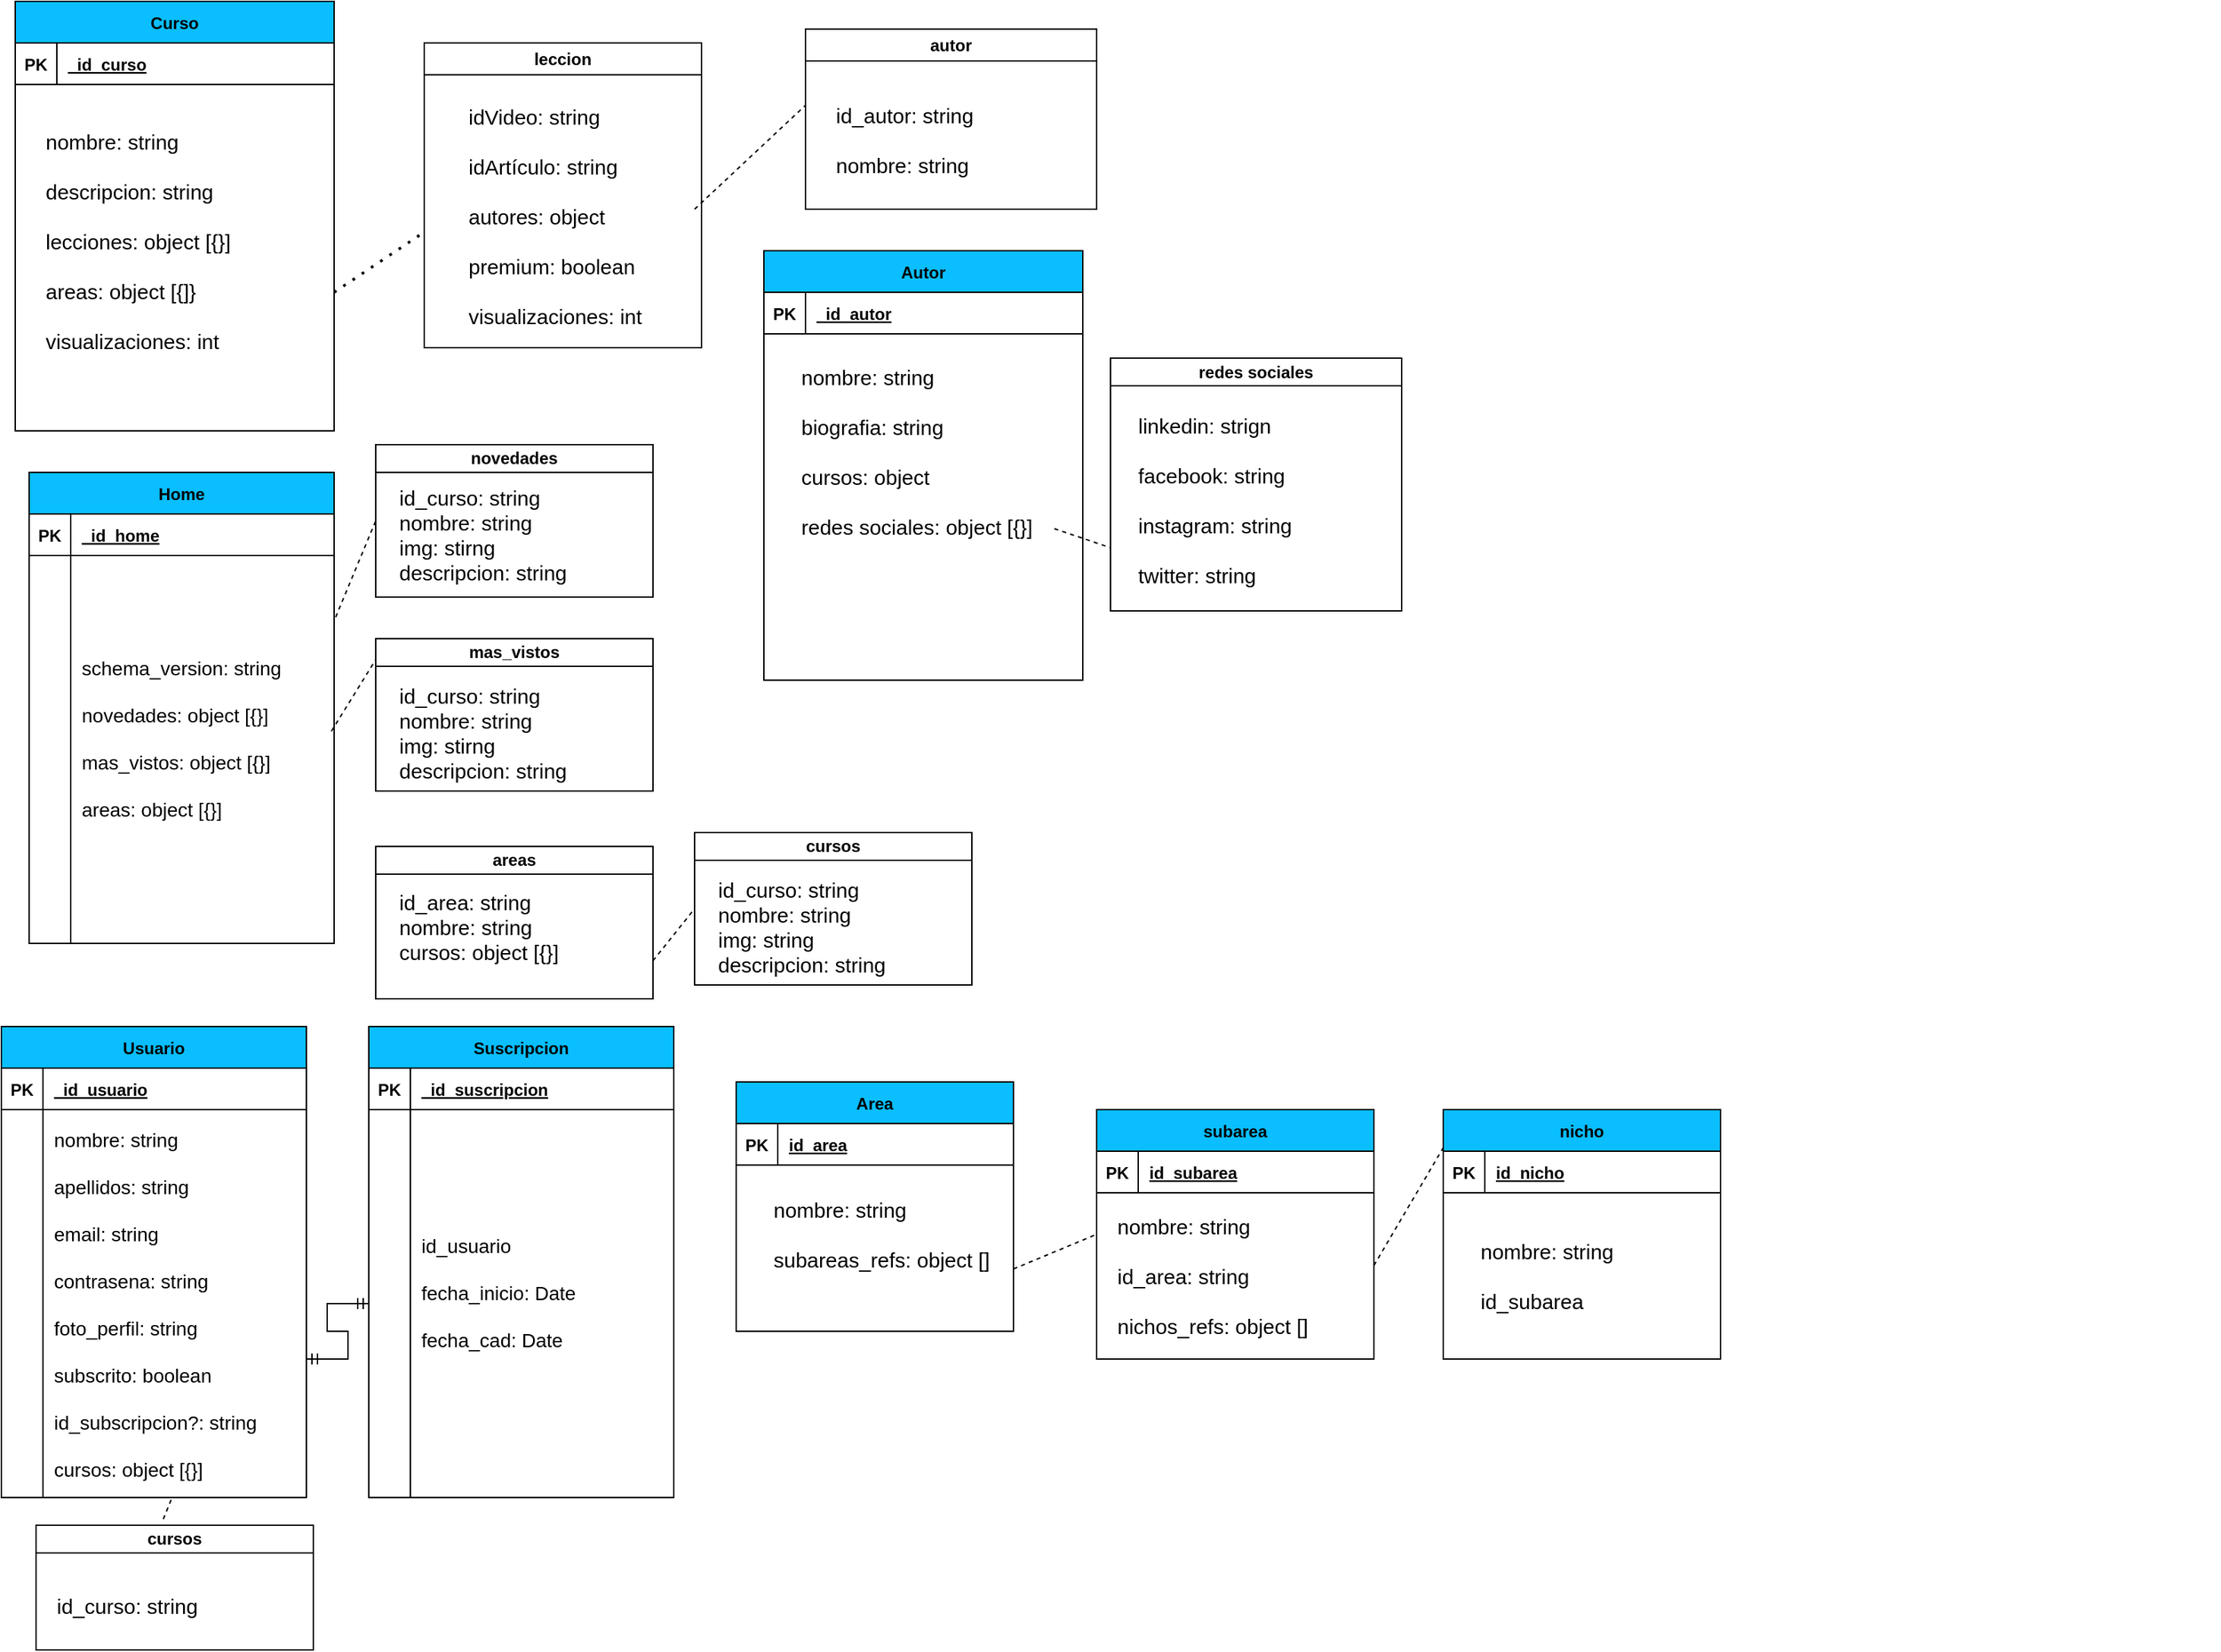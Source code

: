 <mxfile version="21.5.0" type="github">
  <diagram id="R2lEEEUBdFMjLlhIrx00" name="Page-1">
    <mxGraphModel dx="2100" dy="1132" grid="1" gridSize="10" guides="1" tooltips="1" connect="1" arrows="1" fold="1" page="1" pageScale="1" pageWidth="850" pageHeight="1100" math="0" shadow="0" extFonts="Permanent Marker^https://fonts.googleapis.com/css?family=Permanent+Marker">
      <root>
        <mxCell id="0" />
        <mxCell id="1" parent="0" />
        <mxCell id="C-vyLk0tnHw3VtMMgP7b-23" value="Home" style="shape=table;startSize=30;container=1;collapsible=1;childLayout=tableLayout;fixedRows=1;rowLines=0;fontStyle=1;align=center;resizeLast=1;fillColor=#0ABEFF;" parent="1" vertex="1">
          <mxGeometry x="40" y="400" width="220" height="340" as="geometry" />
        </mxCell>
        <mxCell id="C-vyLk0tnHw3VtMMgP7b-24" value="" style="shape=partialRectangle;collapsible=0;dropTarget=0;pointerEvents=0;fillColor=none;points=[[0,0.5],[1,0.5]];portConstraint=eastwest;top=0;left=0;right=0;bottom=1;" parent="C-vyLk0tnHw3VtMMgP7b-23" vertex="1">
          <mxGeometry y="30" width="220" height="30" as="geometry" />
        </mxCell>
        <mxCell id="C-vyLk0tnHw3VtMMgP7b-25" value="PK" style="shape=partialRectangle;overflow=hidden;connectable=0;fillColor=none;top=0;left=0;bottom=0;right=0;fontStyle=1;" parent="C-vyLk0tnHw3VtMMgP7b-24" vertex="1">
          <mxGeometry width="30" height="30" as="geometry">
            <mxRectangle width="30" height="30" as="alternateBounds" />
          </mxGeometry>
        </mxCell>
        <mxCell id="C-vyLk0tnHw3VtMMgP7b-26" value="_id_home" style="shape=partialRectangle;overflow=hidden;connectable=0;fillColor=none;top=0;left=0;bottom=0;right=0;align=left;spacingLeft=6;fontStyle=5;" parent="C-vyLk0tnHw3VtMMgP7b-24" vertex="1">
          <mxGeometry x="30" width="190" height="30" as="geometry">
            <mxRectangle width="190" height="30" as="alternateBounds" />
          </mxGeometry>
        </mxCell>
        <mxCell id="C-vyLk0tnHw3VtMMgP7b-27" value="" style="shape=partialRectangle;collapsible=0;dropTarget=0;pointerEvents=0;fillColor=none;points=[[0,0.5],[1,0.5]];portConstraint=eastwest;top=0;left=0;right=0;bottom=0;" parent="C-vyLk0tnHw3VtMMgP7b-23" vertex="1">
          <mxGeometry y="60" width="220" height="280" as="geometry" />
        </mxCell>
        <mxCell id="C-vyLk0tnHw3VtMMgP7b-28" value="" style="shape=partialRectangle;overflow=hidden;connectable=0;fillColor=none;top=0;left=0;bottom=0;right=0;" parent="C-vyLk0tnHw3VtMMgP7b-27" vertex="1">
          <mxGeometry width="30" height="280" as="geometry">
            <mxRectangle width="30" height="280" as="alternateBounds" />
          </mxGeometry>
        </mxCell>
        <mxCell id="C-vyLk0tnHw3VtMMgP7b-29" value="schema_version: string&#xa;&#xa;novedades: object [{}]&#xa;&#xa;mas_vistos: object [{}]&#xa;&#xa;areas: object [{}]&#xa;" style="shape=partialRectangle;overflow=hidden;connectable=0;fillColor=none;top=0;left=0;bottom=0;right=0;align=left;spacingLeft=6;fontSize=14;" parent="C-vyLk0tnHw3VtMMgP7b-27" vertex="1">
          <mxGeometry x="30" width="190" height="280" as="geometry">
            <mxRectangle width="190" height="280" as="alternateBounds" />
          </mxGeometry>
        </mxCell>
        <mxCell id="8qSi8cnWLBB3AgYu86RJ-1" value="Curso" style="shape=table;startSize=30;container=1;collapsible=1;childLayout=tableLayout;fixedRows=1;rowLines=0;fontStyle=1;align=center;resizeLast=1;fillColor=#0ABEFF;" vertex="1" parent="1">
          <mxGeometry x="30" y="60" width="230" height="310" as="geometry" />
        </mxCell>
        <mxCell id="8qSi8cnWLBB3AgYu86RJ-2" value="" style="shape=partialRectangle;collapsible=0;dropTarget=0;pointerEvents=0;fillColor=none;points=[[0,0.5],[1,0.5]];portConstraint=eastwest;top=0;left=0;right=0;bottom=1;" vertex="1" parent="8qSi8cnWLBB3AgYu86RJ-1">
          <mxGeometry y="30" width="230" height="30" as="geometry" />
        </mxCell>
        <mxCell id="8qSi8cnWLBB3AgYu86RJ-3" value="PK" style="shape=partialRectangle;overflow=hidden;connectable=0;fillColor=none;top=0;left=0;bottom=0;right=0;fontStyle=1;" vertex="1" parent="8qSi8cnWLBB3AgYu86RJ-2">
          <mxGeometry width="30" height="30" as="geometry">
            <mxRectangle width="30" height="30" as="alternateBounds" />
          </mxGeometry>
        </mxCell>
        <mxCell id="8qSi8cnWLBB3AgYu86RJ-4" value="_id_curso" style="shape=partialRectangle;overflow=hidden;connectable=0;fillColor=none;top=0;left=0;bottom=0;right=0;align=left;spacingLeft=6;fontStyle=5;" vertex="1" parent="8qSi8cnWLBB3AgYu86RJ-2">
          <mxGeometry x="30" width="200" height="30" as="geometry">
            <mxRectangle width="200" height="30" as="alternateBounds" />
          </mxGeometry>
        </mxCell>
        <mxCell id="8qSi8cnWLBB3AgYu86RJ-27" value="&lt;font style=&quot;font-size: 15px;&quot;&gt;nombre: string&lt;br&gt;&lt;br&gt;descripcion: string&lt;br&gt;&lt;br&gt;lecciones: object [{}]&lt;br&gt;&lt;br&gt;areas: object [{]}&lt;br&gt;&lt;br&gt;visualizaciones: int&lt;br&gt;&lt;/font&gt;" style="text;html=1;strokeColor=none;fillColor=none;align=left;verticalAlign=middle;whiteSpace=wrap;rounded=0;" vertex="1" parent="1">
          <mxGeometry x="50" y="145" width="190" height="175" as="geometry" />
        </mxCell>
        <mxCell id="8qSi8cnWLBB3AgYu86RJ-28" value="" style="endArrow=none;dashed=1;html=1;dashPattern=1 3;strokeWidth=2;rounded=0;" edge="1" parent="1">
          <mxGeometry width="50" height="50" relative="1" as="geometry">
            <mxPoint x="260" y="270" as="sourcePoint" />
            <mxPoint x="325" y="226.559" as="targetPoint" />
          </mxGeometry>
        </mxCell>
        <mxCell id="8qSi8cnWLBB3AgYu86RJ-31" value="" style="endArrow=none;dashed=1;html=1;rounded=0;" edge="1" parent="1">
          <mxGeometry width="50" height="50" relative="1" as="geometry">
            <mxPoint x="520" y="210" as="sourcePoint" />
            <mxPoint x="600" y="135" as="targetPoint" />
          </mxGeometry>
        </mxCell>
        <mxCell id="8qSi8cnWLBB3AgYu86RJ-53" value="" style="endArrow=none;dashed=1;html=1;rounded=0;exitX=1;exitY=0.75;exitDx=0;exitDy=0;" edge="1" parent="1" source="8qSi8cnWLBB3AgYu86RJ-36">
          <mxGeometry width="50" height="50" relative="1" as="geometry">
            <mxPoint x="760" y="920" as="sourcePoint" />
            <mxPoint x="810" y="950" as="targetPoint" />
          </mxGeometry>
        </mxCell>
        <mxCell id="8qSi8cnWLBB3AgYu86RJ-59" value="autor" style="swimlane;whiteSpace=wrap;html=1;" vertex="1" parent="1">
          <mxGeometry x="600" y="80" width="210" height="130" as="geometry" />
        </mxCell>
        <mxCell id="8qSi8cnWLBB3AgYu86RJ-170" value="id_autor: string&lt;br&gt;&lt;br&gt;nombre: string" style="text;html=1;strokeColor=none;fillColor=none;align=left;verticalAlign=middle;whiteSpace=wrap;rounded=0;fontSize=15;" vertex="1" parent="8qSi8cnWLBB3AgYu86RJ-59">
          <mxGeometry x="20" y="45" width="180" height="70" as="geometry" />
        </mxCell>
        <mxCell id="8qSi8cnWLBB3AgYu86RJ-60" value="leccion" style="swimlane;whiteSpace=wrap;html=1;startSize=23;" vertex="1" parent="1">
          <mxGeometry x="325" y="90" width="200" height="220" as="geometry" />
        </mxCell>
        <mxCell id="8qSi8cnWLBB3AgYu86RJ-30" value="idVideo: string&lt;br&gt;&lt;br&gt;idArtículo: string&lt;br&gt;&lt;br&gt;autores: object&lt;br&gt;&lt;br&gt;premium: boolean&lt;br&gt;&lt;br&gt;visualizaciones: int" style="text;html=1;strokeColor=none;fillColor=none;align=left;verticalAlign=middle;whiteSpace=wrap;rounded=0;fontSize=15;" vertex="1" parent="8qSi8cnWLBB3AgYu86RJ-60">
          <mxGeometry x="30" y="30" width="170" height="190" as="geometry" />
        </mxCell>
        <mxCell id="8qSi8cnWLBB3AgYu86RJ-62" value="novedades" style="swimlane;whiteSpace=wrap;html=1;startSize=20;" vertex="1" parent="1">
          <mxGeometry x="290" y="380" width="200" height="110" as="geometry" />
        </mxCell>
        <mxCell id="8qSi8cnWLBB3AgYu86RJ-134" value="id_curso: string&lt;br&gt;nombre: string&lt;br&gt;img: stirng&lt;br&gt;&lt;div style=&quot;&quot;&gt;&lt;span style=&quot;background-color: initial;&quot;&gt;descripcion: string&lt;/span&gt;&lt;/div&gt;" style="text;html=1;strokeColor=none;fillColor=none;align=left;verticalAlign=middle;whiteSpace=wrap;rounded=0;fontSize=15;" vertex="1" parent="8qSi8cnWLBB3AgYu86RJ-62">
          <mxGeometry x="15" y="37.5" width="165" height="55" as="geometry" />
        </mxCell>
        <mxCell id="8qSi8cnWLBB3AgYu86RJ-65" value="mas_vistos" style="swimlane;whiteSpace=wrap;html=1;startSize=20;" vertex="1" parent="1">
          <mxGeometry x="290" y="520" width="200" height="110" as="geometry" />
        </mxCell>
        <mxCell id="8qSi8cnWLBB3AgYu86RJ-66" value="id_curso: string&lt;br&gt;nombre: string&lt;br&gt;img: stirng&lt;br&gt;&lt;div style=&quot;&quot;&gt;&lt;span style=&quot;background-color: initial;&quot;&gt;descripcion: string&lt;/span&gt;&lt;/div&gt;" style="text;html=1;strokeColor=none;fillColor=none;align=left;verticalAlign=middle;whiteSpace=wrap;rounded=0;fontSize=15;" vertex="1" parent="8qSi8cnWLBB3AgYu86RJ-65">
          <mxGeometry x="15" y="40" width="165" height="55" as="geometry" />
        </mxCell>
        <mxCell id="8qSi8cnWLBB3AgYu86RJ-67" value="" style="endArrow=none;dashed=1;html=1;rounded=0;entryX=0;entryY=0.5;entryDx=0;entryDy=0;exitX=1.005;exitY=0.159;exitDx=0;exitDy=0;exitPerimeter=0;" edge="1" parent="1" source="C-vyLk0tnHw3VtMMgP7b-27" target="8qSi8cnWLBB3AgYu86RJ-62">
          <mxGeometry width="50" height="50" relative="1" as="geometry">
            <mxPoint x="510" y="660" as="sourcePoint" />
            <mxPoint x="320" y="470" as="targetPoint" />
          </mxGeometry>
        </mxCell>
        <mxCell id="8qSi8cnWLBB3AgYu86RJ-68" value="" style="endArrow=none;dashed=1;html=1;rounded=0;entryX=0;entryY=0.138;entryDx=0;entryDy=0;entryPerimeter=0;exitX=0.991;exitY=0.453;exitDx=0;exitDy=0;exitPerimeter=0;" edge="1" parent="1" source="C-vyLk0tnHw3VtMMgP7b-27" target="8qSi8cnWLBB3AgYu86RJ-65">
          <mxGeometry width="50" height="50" relative="1" as="geometry">
            <mxPoint x="510" y="660" as="sourcePoint" />
            <mxPoint x="560" y="610" as="targetPoint" />
          </mxGeometry>
        </mxCell>
        <mxCell id="8qSi8cnWLBB3AgYu86RJ-69" value="" style="group" vertex="1" connectable="0" parent="1">
          <mxGeometry x="1420" y="390" width="200" height="180" as="geometry" />
        </mxCell>
        <mxCell id="8qSi8cnWLBB3AgYu86RJ-32" value="Area" style="shape=table;startSize=30;container=1;collapsible=1;childLayout=tableLayout;fixedRows=1;rowLines=0;fontStyle=1;align=center;resizeLast=1;fillColor=#0ABEFF;" vertex="1" parent="8qSi8cnWLBB3AgYu86RJ-69">
          <mxGeometry x="-870" y="450" width="200" height="180" as="geometry" />
        </mxCell>
        <mxCell id="8qSi8cnWLBB3AgYu86RJ-33" value="" style="shape=partialRectangle;collapsible=0;dropTarget=0;pointerEvents=0;fillColor=none;points=[[0,0.5],[1,0.5]];portConstraint=eastwest;top=0;left=0;right=0;bottom=1;" vertex="1" parent="8qSi8cnWLBB3AgYu86RJ-32">
          <mxGeometry y="30" width="200" height="30" as="geometry" />
        </mxCell>
        <mxCell id="8qSi8cnWLBB3AgYu86RJ-34" value="PK" style="shape=partialRectangle;overflow=hidden;connectable=0;fillColor=none;top=0;left=0;bottom=0;right=0;fontStyle=1;" vertex="1" parent="8qSi8cnWLBB3AgYu86RJ-33">
          <mxGeometry width="30" height="30" as="geometry">
            <mxRectangle width="30" height="30" as="alternateBounds" />
          </mxGeometry>
        </mxCell>
        <mxCell id="8qSi8cnWLBB3AgYu86RJ-35" value="id_area" style="shape=partialRectangle;overflow=hidden;connectable=0;fillColor=none;top=0;left=0;bottom=0;right=0;align=left;spacingLeft=6;fontStyle=5;" vertex="1" parent="8qSi8cnWLBB3AgYu86RJ-33">
          <mxGeometry x="30" width="170" height="30" as="geometry">
            <mxRectangle width="170" height="30" as="alternateBounds" />
          </mxGeometry>
        </mxCell>
        <mxCell id="8qSi8cnWLBB3AgYu86RJ-36" value="nombre: string&lt;br&gt;&lt;br&gt;subareas_refs: object []" style="text;html=1;strokeColor=none;fillColor=none;align=left;verticalAlign=middle;whiteSpace=wrap;rounded=0;fontSize=15;" vertex="1" parent="8qSi8cnWLBB3AgYu86RJ-69">
          <mxGeometry x="-845" y="510" width="175" height="100" as="geometry" />
        </mxCell>
        <mxCell id="8qSi8cnWLBB3AgYu86RJ-70" value="areas" style="swimlane;whiteSpace=wrap;html=1;startSize=20;" vertex="1" parent="1">
          <mxGeometry x="290" y="670" width="200" height="110" as="geometry" />
        </mxCell>
        <mxCell id="8qSi8cnWLBB3AgYu86RJ-71" value="id_area: string&lt;br&gt;nombre: string&lt;br&gt;cursos: object [{}]" style="text;html=1;strokeColor=none;fillColor=none;align=left;verticalAlign=middle;whiteSpace=wrap;rounded=0;fontSize=15;" vertex="1" parent="8qSi8cnWLBB3AgYu86RJ-70">
          <mxGeometry x="15" y="30" width="165" height="55" as="geometry" />
        </mxCell>
        <mxCell id="8qSi8cnWLBB3AgYu86RJ-73" value="cursos" style="swimlane;whiteSpace=wrap;html=1;startSize=20;" vertex="1" parent="1">
          <mxGeometry x="520" y="660" width="200" height="110" as="geometry" />
        </mxCell>
        <mxCell id="8qSi8cnWLBB3AgYu86RJ-74" value="id_curso: string&lt;br style=&quot;border-color: var(--border-color);&quot;&gt;nombre: string&lt;br style=&quot;border-color: var(--border-color);&quot;&gt;img: string&lt;br style=&quot;border-color: var(--border-color);&quot;&gt;&lt;div style=&quot;border-color: var(--border-color);&quot;&gt;descripcion: string&lt;/div&gt;" style="text;html=1;strokeColor=none;fillColor=none;align=left;verticalAlign=middle;whiteSpace=wrap;rounded=0;fontSize=15;" vertex="1" parent="8qSi8cnWLBB3AgYu86RJ-73">
          <mxGeometry x="15" y="40" width="165" height="55" as="geometry" />
        </mxCell>
        <mxCell id="8qSi8cnWLBB3AgYu86RJ-75" value="" style="endArrow=none;dashed=1;html=1;rounded=0;exitX=1;exitY=0.75;exitDx=0;exitDy=0;entryX=0;entryY=0.5;entryDx=0;entryDy=0;" edge="1" parent="1" source="8qSi8cnWLBB3AgYu86RJ-70" target="8qSi8cnWLBB3AgYu86RJ-73">
          <mxGeometry width="50" height="50" relative="1" as="geometry">
            <mxPoint x="510" y="620" as="sourcePoint" />
            <mxPoint x="560" y="570" as="targetPoint" />
          </mxGeometry>
        </mxCell>
        <mxCell id="8qSi8cnWLBB3AgYu86RJ-101" value="" style="endArrow=none;dashed=1;html=1;rounded=0;entryX=0;entryY=0.5;entryDx=0;entryDy=0;" edge="1" parent="1">
          <mxGeometry width="50" height="50" relative="1" as="geometry">
            <mxPoint x="1010" y="972.5" as="sourcePoint" />
            <mxPoint x="1060" y="887.5" as="targetPoint" />
          </mxGeometry>
        </mxCell>
        <mxCell id="8qSi8cnWLBB3AgYu86RJ-119" value="Usuario" style="shape=table;startSize=30;container=1;collapsible=1;childLayout=tableLayout;fixedRows=1;rowLines=0;fontStyle=1;align=center;resizeLast=1;fillColor=#0ABEFF;" vertex="1" parent="1">
          <mxGeometry x="20" y="800" width="220" height="340" as="geometry" />
        </mxCell>
        <mxCell id="8qSi8cnWLBB3AgYu86RJ-120" value="" style="shape=partialRectangle;collapsible=0;dropTarget=0;pointerEvents=0;fillColor=none;points=[[0,0.5],[1,0.5]];portConstraint=eastwest;top=0;left=0;right=0;bottom=1;" vertex="1" parent="8qSi8cnWLBB3AgYu86RJ-119">
          <mxGeometry y="30" width="220" height="30" as="geometry" />
        </mxCell>
        <mxCell id="8qSi8cnWLBB3AgYu86RJ-121" value="PK" style="shape=partialRectangle;overflow=hidden;connectable=0;fillColor=none;top=0;left=0;bottom=0;right=0;fontStyle=1;" vertex="1" parent="8qSi8cnWLBB3AgYu86RJ-120">
          <mxGeometry width="30" height="30" as="geometry">
            <mxRectangle width="30" height="30" as="alternateBounds" />
          </mxGeometry>
        </mxCell>
        <mxCell id="8qSi8cnWLBB3AgYu86RJ-122" value="_id_usuario" style="shape=partialRectangle;overflow=hidden;connectable=0;fillColor=none;top=0;left=0;bottom=0;right=0;align=left;spacingLeft=6;fontStyle=5;" vertex="1" parent="8qSi8cnWLBB3AgYu86RJ-120">
          <mxGeometry x="30" width="190" height="30" as="geometry">
            <mxRectangle width="190" height="30" as="alternateBounds" />
          </mxGeometry>
        </mxCell>
        <mxCell id="8qSi8cnWLBB3AgYu86RJ-123" value="" style="shape=partialRectangle;collapsible=0;dropTarget=0;pointerEvents=0;fillColor=none;points=[[0,0.5],[1,0.5]];portConstraint=eastwest;top=0;left=0;right=0;bottom=0;" vertex="1" parent="8qSi8cnWLBB3AgYu86RJ-119">
          <mxGeometry y="60" width="220" height="280" as="geometry" />
        </mxCell>
        <mxCell id="8qSi8cnWLBB3AgYu86RJ-124" value="" style="shape=partialRectangle;overflow=hidden;connectable=0;fillColor=none;top=0;left=0;bottom=0;right=0;" vertex="1" parent="8qSi8cnWLBB3AgYu86RJ-123">
          <mxGeometry width="30" height="280" as="geometry">
            <mxRectangle width="30" height="280" as="alternateBounds" />
          </mxGeometry>
        </mxCell>
        <mxCell id="8qSi8cnWLBB3AgYu86RJ-125" value="nombre: string&#xa;&#xa;apellidos: string&#xa;&#xa;email: string&#xa;&#xa;contrasena: string&#xa;&#xa;foto_perfil: string&#xa;&#xa;subscrito: boolean&#xa;&#xa;id_subscripcion?: string&#xa;&#xa;cursos: object [{}]" style="shape=partialRectangle;overflow=hidden;connectable=0;fillColor=none;top=0;left=0;bottom=0;right=0;align=left;spacingLeft=6;fontSize=14;" vertex="1" parent="8qSi8cnWLBB3AgYu86RJ-123">
          <mxGeometry x="30" width="190" height="280" as="geometry">
            <mxRectangle width="190" height="280" as="alternateBounds" />
          </mxGeometry>
        </mxCell>
        <mxCell id="8qSi8cnWLBB3AgYu86RJ-126" value="Suscripcion" style="shape=table;startSize=30;container=1;collapsible=1;childLayout=tableLayout;fixedRows=1;rowLines=0;fontStyle=1;align=center;resizeLast=1;fillColor=#0ABEFF;" vertex="1" parent="1">
          <mxGeometry x="285" y="800" width="220" height="340" as="geometry" />
        </mxCell>
        <mxCell id="8qSi8cnWLBB3AgYu86RJ-127" value="" style="shape=partialRectangle;collapsible=0;dropTarget=0;pointerEvents=0;fillColor=none;points=[[0,0.5],[1,0.5]];portConstraint=eastwest;top=0;left=0;right=0;bottom=1;" vertex="1" parent="8qSi8cnWLBB3AgYu86RJ-126">
          <mxGeometry y="30" width="220" height="30" as="geometry" />
        </mxCell>
        <mxCell id="8qSi8cnWLBB3AgYu86RJ-128" value="PK" style="shape=partialRectangle;overflow=hidden;connectable=0;fillColor=none;top=0;left=0;bottom=0;right=0;fontStyle=1;" vertex="1" parent="8qSi8cnWLBB3AgYu86RJ-127">
          <mxGeometry width="30" height="30" as="geometry">
            <mxRectangle width="30" height="30" as="alternateBounds" />
          </mxGeometry>
        </mxCell>
        <mxCell id="8qSi8cnWLBB3AgYu86RJ-129" value="_id_suscripcion" style="shape=partialRectangle;overflow=hidden;connectable=0;fillColor=none;top=0;left=0;bottom=0;right=0;align=left;spacingLeft=6;fontStyle=5;" vertex="1" parent="8qSi8cnWLBB3AgYu86RJ-127">
          <mxGeometry x="30" width="190" height="30" as="geometry">
            <mxRectangle width="190" height="30" as="alternateBounds" />
          </mxGeometry>
        </mxCell>
        <mxCell id="8qSi8cnWLBB3AgYu86RJ-130" value="" style="shape=partialRectangle;collapsible=0;dropTarget=0;pointerEvents=0;fillColor=none;points=[[0,0.5],[1,0.5]];portConstraint=eastwest;top=0;left=0;right=0;bottom=0;" vertex="1" parent="8qSi8cnWLBB3AgYu86RJ-126">
          <mxGeometry y="60" width="220" height="280" as="geometry" />
        </mxCell>
        <mxCell id="8qSi8cnWLBB3AgYu86RJ-131" value="" style="shape=partialRectangle;overflow=hidden;connectable=0;fillColor=none;top=0;left=0;bottom=0;right=0;" vertex="1" parent="8qSi8cnWLBB3AgYu86RJ-130">
          <mxGeometry width="30" height="280" as="geometry">
            <mxRectangle width="30" height="280" as="alternateBounds" />
          </mxGeometry>
        </mxCell>
        <mxCell id="8qSi8cnWLBB3AgYu86RJ-132" value="id_usuario&#xa;&#xa;fecha_inicio: Date&#xa;&#xa;fecha_cad: Date&#xa;" style="shape=partialRectangle;overflow=hidden;connectable=0;fillColor=none;top=0;left=0;bottom=0;right=0;align=left;spacingLeft=6;fontSize=14;" vertex="1" parent="8qSi8cnWLBB3AgYu86RJ-130">
          <mxGeometry x="30" width="190" height="280" as="geometry">
            <mxRectangle width="190" height="280" as="alternateBounds" />
          </mxGeometry>
        </mxCell>
        <mxCell id="8qSi8cnWLBB3AgYu86RJ-133" value="" style="edgeStyle=entityRelationEdgeStyle;fontSize=12;html=1;endArrow=ERmandOne;startArrow=ERmandOne;rounded=0;" edge="1" parent="1" target="8qSi8cnWLBB3AgYu86RJ-130">
          <mxGeometry width="100" height="100" relative="1" as="geometry">
            <mxPoint x="240" y="1040" as="sourcePoint" />
            <mxPoint x="340" y="940" as="targetPoint" />
          </mxGeometry>
        </mxCell>
        <mxCell id="8qSi8cnWLBB3AgYu86RJ-135" value="cursos" style="swimlane;whiteSpace=wrap;html=1;startSize=20;" vertex="1" parent="1">
          <mxGeometry x="45" y="1160" width="200" height="90" as="geometry" />
        </mxCell>
        <mxCell id="8qSi8cnWLBB3AgYu86RJ-136" value="id_curso: string" style="text;html=1;strokeColor=none;fillColor=none;align=left;verticalAlign=middle;whiteSpace=wrap;rounded=0;fontSize=15;" vertex="1" parent="8qSi8cnWLBB3AgYu86RJ-135">
          <mxGeometry x="12.5" y="30" width="165" height="55" as="geometry" />
        </mxCell>
        <mxCell id="8qSi8cnWLBB3AgYu86RJ-137" value="" style="endArrow=none;dashed=1;html=1;rounded=0;entryX=0.557;entryY=1.005;entryDx=0;entryDy=0;entryPerimeter=0;exitX=0.459;exitY=-0.049;exitDx=0;exitDy=0;exitPerimeter=0;" edge="1" parent="1" source="8qSi8cnWLBB3AgYu86RJ-135" target="8qSi8cnWLBB3AgYu86RJ-123">
          <mxGeometry width="50" height="50" relative="1" as="geometry">
            <mxPoint x="360" y="1300" as="sourcePoint" />
            <mxPoint x="410" y="1250" as="targetPoint" />
          </mxGeometry>
        </mxCell>
        <mxCell id="8qSi8cnWLBB3AgYu86RJ-140" value="redes sociales" style="swimlane;whiteSpace=wrap;html=1;startSize=20;" vertex="1" parent="1">
          <mxGeometry x="820" y="317.5" width="210" height="182.5" as="geometry" />
        </mxCell>
        <mxCell id="8qSi8cnWLBB3AgYu86RJ-141" value="linkedin: strign&lt;br&gt;&lt;br&gt;facebook: string&lt;br&gt;&lt;br&gt;instagram: string&lt;br&gt;&lt;br&gt;twitter: string" style="text;html=1;strokeColor=none;fillColor=none;align=left;verticalAlign=middle;whiteSpace=wrap;rounded=0;fontSize=15;" vertex="1" parent="8qSi8cnWLBB3AgYu86RJ-140">
          <mxGeometry x="17.5" y="52.5" width="175" height="100" as="geometry" />
        </mxCell>
        <mxCell id="8qSi8cnWLBB3AgYu86RJ-143" value="" style="endArrow=none;dashed=1;html=1;rounded=0;exitX=1.025;exitY=0.912;exitDx=0;exitDy=0;exitPerimeter=0;entryX=0;entryY=0.75;entryDx=0;entryDy=0;" edge="1" parent="1" source="8qSi8cnWLBB3AgYu86RJ-37" target="8qSi8cnWLBB3AgYu86RJ-140">
          <mxGeometry width="50" height="50" relative="1" as="geometry">
            <mxPoint x="580" y="230" as="sourcePoint" />
            <mxPoint x="660" y="140" as="targetPoint" />
          </mxGeometry>
        </mxCell>
        <mxCell id="8qSi8cnWLBB3AgYu86RJ-144" value="subarea" style="shape=table;startSize=30;container=1;collapsible=1;childLayout=tableLayout;fixedRows=1;rowLines=0;fontStyle=1;align=center;resizeLast=1;fillColor=#0ABEFF;" vertex="1" parent="1">
          <mxGeometry x="810" y="860" width="200" height="180" as="geometry" />
        </mxCell>
        <mxCell id="8qSi8cnWLBB3AgYu86RJ-145" value="" style="shape=partialRectangle;collapsible=0;dropTarget=0;pointerEvents=0;fillColor=none;points=[[0,0.5],[1,0.5]];portConstraint=eastwest;top=0;left=0;right=0;bottom=1;" vertex="1" parent="8qSi8cnWLBB3AgYu86RJ-144">
          <mxGeometry y="30" width="200" height="30" as="geometry" />
        </mxCell>
        <mxCell id="8qSi8cnWLBB3AgYu86RJ-146" value="PK" style="shape=partialRectangle;overflow=hidden;connectable=0;fillColor=none;top=0;left=0;bottom=0;right=0;fontStyle=1;" vertex="1" parent="8qSi8cnWLBB3AgYu86RJ-145">
          <mxGeometry width="30" height="30" as="geometry">
            <mxRectangle width="30" height="30" as="alternateBounds" />
          </mxGeometry>
        </mxCell>
        <mxCell id="8qSi8cnWLBB3AgYu86RJ-147" value="id_subarea" style="shape=partialRectangle;overflow=hidden;connectable=0;fillColor=none;top=0;left=0;bottom=0;right=0;align=left;spacingLeft=6;fontStyle=5;" vertex="1" parent="8qSi8cnWLBB3AgYu86RJ-145">
          <mxGeometry x="30" width="170" height="30" as="geometry">
            <mxRectangle width="170" height="30" as="alternateBounds" />
          </mxGeometry>
        </mxCell>
        <mxCell id="8qSi8cnWLBB3AgYu86RJ-118" value="nombre: string&lt;br&gt;&lt;br&gt;id_area: string&lt;br&gt;&lt;br&gt;nichos_refs: object []" style="text;html=1;strokeColor=none;fillColor=none;align=left;verticalAlign=middle;whiteSpace=wrap;rounded=0;fontSize=15;" vertex="1" parent="1">
          <mxGeometry x="822.5" y="930" width="175" height="100" as="geometry" />
        </mxCell>
        <mxCell id="8qSi8cnWLBB3AgYu86RJ-150" value="nicho" style="shape=table;startSize=30;container=1;collapsible=1;childLayout=tableLayout;fixedRows=1;rowLines=0;fontStyle=1;align=center;resizeLast=1;fillColor=#0ABEFF;" vertex="1" parent="1">
          <mxGeometry x="1060" y="860" width="200" height="180" as="geometry" />
        </mxCell>
        <mxCell id="8qSi8cnWLBB3AgYu86RJ-151" value="" style="shape=partialRectangle;collapsible=0;dropTarget=0;pointerEvents=0;fillColor=none;points=[[0,0.5],[1,0.5]];portConstraint=eastwest;top=0;left=0;right=0;bottom=1;" vertex="1" parent="8qSi8cnWLBB3AgYu86RJ-150">
          <mxGeometry y="30" width="200" height="30" as="geometry" />
        </mxCell>
        <mxCell id="8qSi8cnWLBB3AgYu86RJ-152" value="PK" style="shape=partialRectangle;overflow=hidden;connectable=0;fillColor=none;top=0;left=0;bottom=0;right=0;fontStyle=1;" vertex="1" parent="8qSi8cnWLBB3AgYu86RJ-151">
          <mxGeometry width="30" height="30" as="geometry">
            <mxRectangle width="30" height="30" as="alternateBounds" />
          </mxGeometry>
        </mxCell>
        <mxCell id="8qSi8cnWLBB3AgYu86RJ-153" value="id_nicho" style="shape=partialRectangle;overflow=hidden;connectable=0;fillColor=none;top=0;left=0;bottom=0;right=0;align=left;spacingLeft=6;fontStyle=5;" vertex="1" parent="8qSi8cnWLBB3AgYu86RJ-151">
          <mxGeometry x="30" width="170" height="30" as="geometry">
            <mxRectangle width="170" height="30" as="alternateBounds" />
          </mxGeometry>
        </mxCell>
        <mxCell id="8qSi8cnWLBB3AgYu86RJ-111" value="nombre: string&lt;br&gt;&lt;br&gt;id_subarea" style="text;html=1;strokeColor=none;fillColor=none;align=left;verticalAlign=middle;whiteSpace=wrap;rounded=0;fontSize=15;" vertex="1" parent="1">
          <mxGeometry x="1085" y="930" width="175" height="100" as="geometry" />
        </mxCell>
        <mxCell id="8qSi8cnWLBB3AgYu86RJ-166" value="Autor" style="shape=table;startSize=30;container=1;collapsible=1;childLayout=tableLayout;fixedRows=1;rowLines=0;fontStyle=1;align=center;resizeLast=1;fillColor=#0ABEFF;" vertex="1" parent="1">
          <mxGeometry x="570" y="240" width="230" height="310" as="geometry" />
        </mxCell>
        <mxCell id="8qSi8cnWLBB3AgYu86RJ-167" value="" style="shape=partialRectangle;collapsible=0;dropTarget=0;pointerEvents=0;fillColor=none;points=[[0,0.5],[1,0.5]];portConstraint=eastwest;top=0;left=0;right=0;bottom=1;" vertex="1" parent="8qSi8cnWLBB3AgYu86RJ-166">
          <mxGeometry y="30" width="230" height="30" as="geometry" />
        </mxCell>
        <mxCell id="8qSi8cnWLBB3AgYu86RJ-168" value="PK" style="shape=partialRectangle;overflow=hidden;connectable=0;fillColor=none;top=0;left=0;bottom=0;right=0;fontStyle=1;" vertex="1" parent="8qSi8cnWLBB3AgYu86RJ-167">
          <mxGeometry width="30" height="30" as="geometry">
            <mxRectangle width="30" height="30" as="alternateBounds" />
          </mxGeometry>
        </mxCell>
        <mxCell id="8qSi8cnWLBB3AgYu86RJ-169" value="_id_autor" style="shape=partialRectangle;overflow=hidden;connectable=0;fillColor=none;top=0;left=0;bottom=0;right=0;align=left;spacingLeft=6;fontStyle=5;" vertex="1" parent="8qSi8cnWLBB3AgYu86RJ-167">
          <mxGeometry x="30" width="200" height="30" as="geometry">
            <mxRectangle width="200" height="30" as="alternateBounds" />
          </mxGeometry>
        </mxCell>
        <mxCell id="8qSi8cnWLBB3AgYu86RJ-37" value="nombre: string&lt;br&gt;&lt;br&gt;biografia: string&lt;br&gt;&lt;br&gt;cursos: object&lt;br&gt;&lt;br&gt;redes sociales: object [{}]" style="text;html=1;strokeColor=none;fillColor=none;align=left;verticalAlign=middle;whiteSpace=wrap;rounded=0;fontSize=15;" vertex="1" parent="1">
          <mxGeometry x="595" y="317.5" width="180" height="135" as="geometry" />
        </mxCell>
      </root>
    </mxGraphModel>
  </diagram>
</mxfile>
